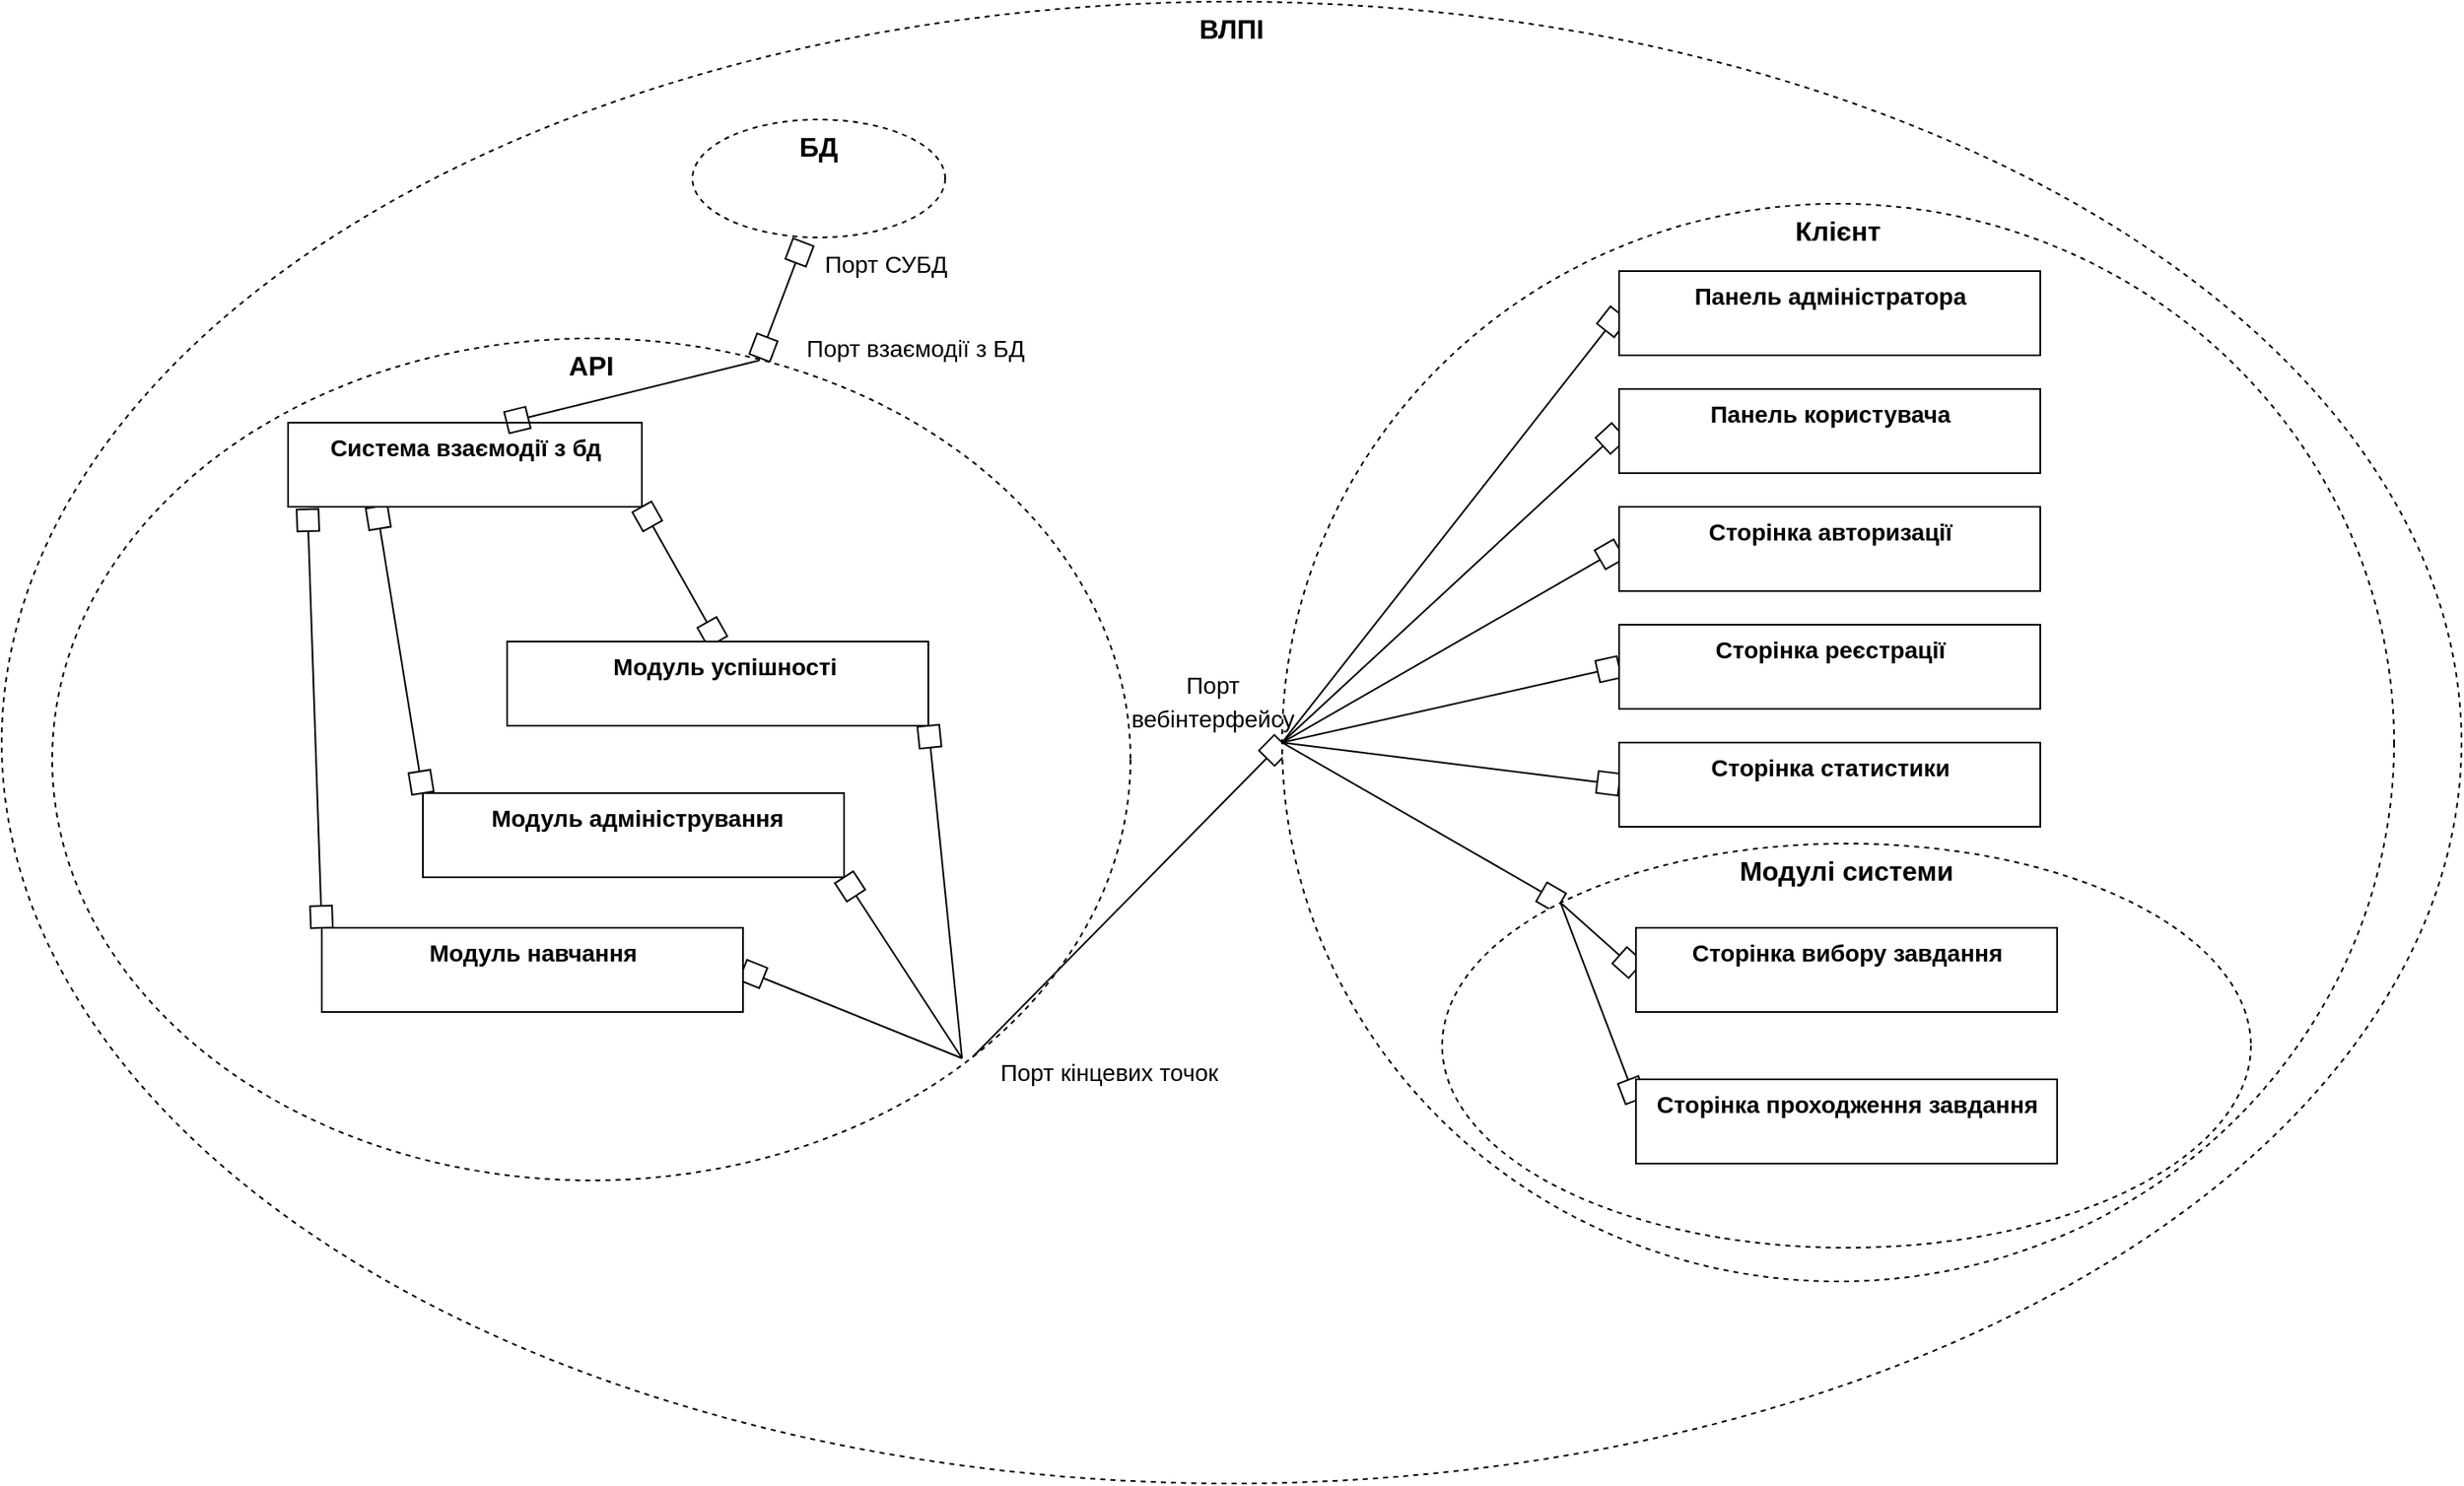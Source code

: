 <mxfile version="15.7.3" type="device"><diagram id="s3mQmUap0qagvyHShHsz" name="Page-1"><mxGraphModel dx="1550" dy="1092" grid="1" gridSize="10" guides="1" tooltips="1" connect="1" arrows="1" fold="1" page="1" pageScale="1" pageWidth="827" pageHeight="1169" math="0" shadow="0"><root><mxCell id="0"/><mxCell id="1" parent="0"/><mxCell id="JQNxY-Q83lAgs4rsE9M6-2" value="&lt;b&gt;&lt;font style=&quot;font-size: 16px&quot;&gt;ВЛПІ&lt;/font&gt;&lt;/b&gt;" style="ellipse;whiteSpace=wrap;html=1;dashed=1;verticalAlign=top;" parent="1" vertex="1"><mxGeometry x="10" y="50" width="1460" height="880" as="geometry"/></mxCell><mxCell id="JQNxY-Q83lAgs4rsE9M6-13" style="edgeStyle=none;rounded=0;orthogonalLoop=1;jettySize=auto;html=1;exitX=0.439;exitY=1.041;exitDx=0;exitDy=0;entryX=0.656;entryY=0.023;entryDx=0;entryDy=0;entryPerimeter=0;fontSize=16;endArrow=box;endFill=0;startArrow=box;startFill=0;strokeWidth=1;endSize=11;startSize=11;exitPerimeter=0;" parent="1" source="JQNxY-Q83lAgs4rsE9M6-3" target="JQNxY-Q83lAgs4rsE9M6-4" edge="1"><mxGeometry relative="1" as="geometry"/></mxCell><mxCell id="JQNxY-Q83lAgs4rsE9M6-3" value="&lt;b&gt;&lt;font style=&quot;font-size: 16px&quot;&gt;БД&lt;/font&gt;&lt;/b&gt;" style="ellipse;whiteSpace=wrap;html=1;dashed=1;verticalAlign=top;" parent="1" vertex="1"><mxGeometry x="420" y="120" width="150" height="70" as="geometry"/></mxCell><mxCell id="JQNxY-Q83lAgs4rsE9M6-4" value="&lt;b&gt;&lt;font style=&quot;font-size: 16px&quot;&gt;API&lt;/font&gt;&lt;/b&gt;" style="ellipse;whiteSpace=wrap;html=1;dashed=1;verticalAlign=top;" parent="1" vertex="1"><mxGeometry x="40" y="250" width="640" height="500" as="geometry"/></mxCell><mxCell id="JQNxY-Q83lAgs4rsE9M6-31" style="edgeStyle=none;rounded=0;orthogonalLoop=1;jettySize=auto;html=1;exitX=0;exitY=0.5;exitDx=0;exitDy=0;fontSize=16;startArrow=box;startFill=0;endArrow=none;endFill=0;startSize=11;endSize=11;strokeWidth=1;entryX=1;entryY=1;entryDx=0;entryDy=0;" parent="1" source="JQNxY-Q83lAgs4rsE9M6-5" target="JQNxY-Q83lAgs4rsE9M6-4" edge="1"><mxGeometry relative="1" as="geometry"><mxPoint x="590" y="670" as="targetPoint"/></mxGeometry></mxCell><mxCell id="JQNxY-Q83lAgs4rsE9M6-5" value="&lt;b&gt;&lt;font style=&quot;font-size: 16px&quot;&gt;Клієнт&lt;/font&gt;&lt;/b&gt;" style="ellipse;whiteSpace=wrap;html=1;dashed=1;verticalAlign=top;" parent="1" vertex="1"><mxGeometry x="770" y="170" width="660" height="640" as="geometry"/></mxCell><mxCell id="JQNxY-Q83lAgs4rsE9M6-16" style="edgeStyle=none;rounded=0;orthogonalLoop=1;jettySize=auto;html=1;exitX=1;exitY=1;exitDx=0;exitDy=0;entryX=0.5;entryY=0;entryDx=0;entryDy=0;fontSize=16;startArrow=box;startFill=0;endArrow=box;endFill=0;startSize=11;endSize=11;strokeWidth=1;" parent="1" source="JQNxY-Q83lAgs4rsE9M6-7" target="JQNxY-Q83lAgs4rsE9M6-8" edge="1"><mxGeometry relative="1" as="geometry"/></mxCell><mxCell id="JQNxY-Q83lAgs4rsE9M6-18" style="edgeStyle=none;rounded=0;orthogonalLoop=1;jettySize=auto;html=1;exitX=0.25;exitY=1;exitDx=0;exitDy=0;entryX=0;entryY=0;entryDx=0;entryDy=0;fontSize=16;startArrow=box;startFill=0;endArrow=box;endFill=0;startSize=11;endSize=11;strokeWidth=1;" parent="1" source="JQNxY-Q83lAgs4rsE9M6-7" target="JQNxY-Q83lAgs4rsE9M6-10" edge="1"><mxGeometry relative="1" as="geometry"/></mxCell><mxCell id="JQNxY-Q83lAgs4rsE9M6-19" style="edgeStyle=none;rounded=0;orthogonalLoop=1;jettySize=auto;html=1;exitX=0.055;exitY=1.029;exitDx=0;exitDy=0;entryX=0;entryY=0;entryDx=0;entryDy=0;fontSize=16;startArrow=box;startFill=0;endArrow=box;endFill=0;startSize=11;endSize=11;strokeWidth=1;exitPerimeter=0;" parent="1" source="JQNxY-Q83lAgs4rsE9M6-7" target="JQNxY-Q83lAgs4rsE9M6-11" edge="1"><mxGeometry relative="1" as="geometry"/></mxCell><mxCell id="JQNxY-Q83lAgs4rsE9M6-7" value="&lt;b&gt;Система взаємодії з бд&lt;/b&gt;" style="html=1;fontSize=14;verticalAlign=top;" parent="1" vertex="1"><mxGeometry x="180" y="300" width="210" height="50" as="geometry"/></mxCell><mxCell id="JQNxY-Q83lAgs4rsE9M6-27" style="edgeStyle=none;rounded=0;orthogonalLoop=1;jettySize=auto;html=1;exitX=1;exitY=1;exitDx=0;exitDy=0;fontSize=16;startArrow=box;startFill=0;endArrow=none;endFill=0;startSize=11;endSize=11;strokeWidth=1;entryX=0;entryY=0.25;entryDx=0;entryDy=0;" parent="1" source="JQNxY-Q83lAgs4rsE9M6-8" edge="1" target="JQNxY-Q83lAgs4rsE9M6-49"><mxGeometry relative="1" as="geometry"><mxPoint x="590" y="660" as="targetPoint"/></mxGeometry></mxCell><mxCell id="JQNxY-Q83lAgs4rsE9M6-8" value="&lt;b&gt;&amp;nbsp; Модуль успішності&lt;/b&gt;" style="html=1;fontSize=14;verticalAlign=top;" parent="1" vertex="1"><mxGeometry x="310" y="430" width="250" height="50" as="geometry"/></mxCell><mxCell id="JQNxY-Q83lAgs4rsE9M6-29" style="edgeStyle=none;rounded=0;orthogonalLoop=1;jettySize=auto;html=1;exitX=1;exitY=1;exitDx=0;exitDy=0;fontSize=16;startArrow=box;startFill=0;endArrow=none;endFill=0;startSize=11;endSize=11;strokeWidth=1;entryX=0;entryY=0.25;entryDx=0;entryDy=0;" parent="1" source="JQNxY-Q83lAgs4rsE9M6-10" edge="1" target="JQNxY-Q83lAgs4rsE9M6-49"><mxGeometry relative="1" as="geometry"><mxPoint x="580" y="670" as="targetPoint"/></mxGeometry></mxCell><mxCell id="JQNxY-Q83lAgs4rsE9M6-10" value="&lt;b&gt;&amp;nbsp;Модуль адміністрування&lt;/b&gt;" style="html=1;fontSize=14;verticalAlign=top;" parent="1" vertex="1"><mxGeometry x="260" y="520" width="250" height="50" as="geometry"/></mxCell><mxCell id="JQNxY-Q83lAgs4rsE9M6-30" style="edgeStyle=none;rounded=0;orthogonalLoop=1;jettySize=auto;html=1;exitX=1;exitY=0.5;exitDx=0;exitDy=0;fontSize=16;startArrow=box;startFill=0;endArrow=none;endFill=0;startSize=11;endSize=11;strokeWidth=1;entryX=0;entryY=0.25;entryDx=0;entryDy=0;" parent="1" source="JQNxY-Q83lAgs4rsE9M6-11" edge="1" target="JQNxY-Q83lAgs4rsE9M6-49"><mxGeometry relative="1" as="geometry"><mxPoint x="580" y="670" as="targetPoint"/></mxGeometry></mxCell><mxCell id="JQNxY-Q83lAgs4rsE9M6-11" value="&lt;b&gt;Модуль навчання&lt;/b&gt;" style="html=1;fontSize=14;verticalAlign=top;" parent="1" vertex="1"><mxGeometry x="200" y="600" width="250" height="50" as="geometry"/></mxCell><mxCell id="JQNxY-Q83lAgs4rsE9M6-14" style="edgeStyle=none;rounded=0;orthogonalLoop=1;jettySize=auto;html=1;entryX=0.618;entryY=0;entryDx=0;entryDy=0;fontSize=16;endArrow=box;endFill=0;startArrow=none;startFill=0;strokeWidth=1;endSize=11;startSize=11;exitX=0.656;exitY=0.026;exitDx=0;exitDy=0;exitPerimeter=0;entryPerimeter=0;" parent="1" source="JQNxY-Q83lAgs4rsE9M6-4" target="JQNxY-Q83lAgs4rsE9M6-7" edge="1"><mxGeometry relative="1" as="geometry"><mxPoint x="460" y="220" as="sourcePoint"/><mxPoint x="469.84" y="241.5" as="targetPoint"/></mxGeometry></mxCell><mxCell id="JQNxY-Q83lAgs4rsE9M6-40" style="edgeStyle=none;rounded=0;orthogonalLoop=1;jettySize=auto;html=1;exitX=0;exitY=0.5;exitDx=0;exitDy=0;entryX=0;entryY=0.5;entryDx=0;entryDy=0;fontSize=16;startArrow=box;startFill=0;endArrow=none;endFill=0;startSize=11;endSize=11;strokeWidth=1;" parent="1" source="JQNxY-Q83lAgs4rsE9M6-32" target="JQNxY-Q83lAgs4rsE9M6-5" edge="1"><mxGeometry relative="1" as="geometry"/></mxCell><mxCell id="JQNxY-Q83lAgs4rsE9M6-32" value="&lt;b&gt;Панель адміністратора&lt;/b&gt;" style="html=1;fontSize=14;verticalAlign=top;" parent="1" vertex="1"><mxGeometry x="970" y="210" width="250" height="50" as="geometry"/></mxCell><mxCell id="JQNxY-Q83lAgs4rsE9M6-41" style="edgeStyle=none;rounded=0;orthogonalLoop=1;jettySize=auto;html=1;exitX=0;exitY=0.5;exitDx=0;exitDy=0;entryX=0;entryY=0.5;entryDx=0;entryDy=0;fontSize=16;startArrow=box;startFill=0;endArrow=none;endFill=0;startSize=11;endSize=11;strokeWidth=1;" parent="1" source="JQNxY-Q83lAgs4rsE9M6-33" target="JQNxY-Q83lAgs4rsE9M6-5" edge="1"><mxGeometry relative="1" as="geometry"/></mxCell><mxCell id="JQNxY-Q83lAgs4rsE9M6-33" value="&lt;b&gt;Панель користувача&lt;/b&gt;" style="html=1;fontSize=14;verticalAlign=top;" parent="1" vertex="1"><mxGeometry x="970" y="280" width="250" height="50" as="geometry"/></mxCell><mxCell id="JQNxY-Q83lAgs4rsE9M6-42" style="edgeStyle=none;rounded=0;orthogonalLoop=1;jettySize=auto;html=1;exitX=0;exitY=0.5;exitDx=0;exitDy=0;entryX=0;entryY=0.5;entryDx=0;entryDy=0;fontSize=16;startArrow=box;startFill=0;endArrow=none;endFill=0;startSize=11;endSize=11;strokeWidth=1;" parent="1" source="JQNxY-Q83lAgs4rsE9M6-34" target="JQNxY-Q83lAgs4rsE9M6-5" edge="1"><mxGeometry relative="1" as="geometry"/></mxCell><mxCell id="JQNxY-Q83lAgs4rsE9M6-34" value="&lt;b&gt;Сторінка авторизації&lt;/b&gt;" style="html=1;fontSize=14;verticalAlign=top;" parent="1" vertex="1"><mxGeometry x="970" y="350" width="250" height="50" as="geometry"/></mxCell><mxCell id="JQNxY-Q83lAgs4rsE9M6-43" style="edgeStyle=none;rounded=0;orthogonalLoop=1;jettySize=auto;html=1;exitX=0;exitY=0.5;exitDx=0;exitDy=0;entryX=0;entryY=0.5;entryDx=0;entryDy=0;fontSize=16;startArrow=box;startFill=0;endArrow=none;endFill=0;startSize=11;endSize=11;strokeWidth=1;" parent="1" source="JQNxY-Q83lAgs4rsE9M6-35" target="JQNxY-Q83lAgs4rsE9M6-5" edge="1"><mxGeometry relative="1" as="geometry"/></mxCell><mxCell id="JQNxY-Q83lAgs4rsE9M6-35" value="&lt;b&gt;Сторінка реєстрації&lt;/b&gt;" style="html=1;fontSize=14;verticalAlign=top;" parent="1" vertex="1"><mxGeometry x="970" y="420" width="250" height="50" as="geometry"/></mxCell><mxCell id="JQNxY-Q83lAgs4rsE9M6-44" style="edgeStyle=none;rounded=0;orthogonalLoop=1;jettySize=auto;html=1;exitX=0;exitY=0;exitDx=0;exitDy=0;fontSize=16;startArrow=box;startFill=0;endArrow=none;endFill=0;startSize=11;endSize=11;strokeWidth=1;" parent="1" source="JQNxY-Q83lAgs4rsE9M6-36" edge="1"><mxGeometry relative="1" as="geometry"><mxPoint x="770" y="490" as="targetPoint"/></mxGeometry></mxCell><mxCell id="JQNxY-Q83lAgs4rsE9M6-36" value="&lt;font size=&quot;3&quot;&gt;&lt;b&gt;Модулі системи&lt;/b&gt;&lt;/font&gt;" style="ellipse;whiteSpace=wrap;html=1;dashed=1;verticalAlign=top;" parent="1" vertex="1"><mxGeometry x="865" y="550" width="480" height="240" as="geometry"/></mxCell><mxCell id="JQNxY-Q83lAgs4rsE9M6-45" style="edgeStyle=none;rounded=0;orthogonalLoop=1;jettySize=auto;html=1;exitX=0;exitY=0.5;exitDx=0;exitDy=0;entryX=0;entryY=0;entryDx=0;entryDy=0;fontSize=16;startArrow=box;startFill=0;endArrow=none;endFill=0;startSize=11;endSize=11;strokeWidth=1;" parent="1" source="JQNxY-Q83lAgs4rsE9M6-38" target="JQNxY-Q83lAgs4rsE9M6-36" edge="1"><mxGeometry relative="1" as="geometry"/></mxCell><mxCell id="JQNxY-Q83lAgs4rsE9M6-38" value="&lt;b&gt;Сторінка вибору завдання&lt;/b&gt;" style="html=1;fontSize=14;verticalAlign=top;" parent="1" vertex="1"><mxGeometry x="980" y="600" width="250" height="50" as="geometry"/></mxCell><mxCell id="JQNxY-Q83lAgs4rsE9M6-46" style="edgeStyle=none;rounded=0;orthogonalLoop=1;jettySize=auto;html=1;exitX=0;exitY=0.25;exitDx=0;exitDy=0;fontSize=16;startArrow=box;startFill=0;endArrow=none;endFill=0;startSize=11;endSize=11;strokeWidth=1;entryX=0;entryY=0;entryDx=0;entryDy=0;" parent="1" source="JQNxY-Q83lAgs4rsE9M6-39" target="JQNxY-Q83lAgs4rsE9M6-36" edge="1"><mxGeometry relative="1" as="geometry"><mxPoint x="940" y="580" as="targetPoint"/></mxGeometry></mxCell><mxCell id="JQNxY-Q83lAgs4rsE9M6-39" value="&lt;b&gt;Сторінка проходження завдання&lt;/b&gt;" style="html=1;fontSize=14;verticalAlign=top;" parent="1" vertex="1"><mxGeometry x="980" y="690" width="250" height="50" as="geometry"/></mxCell><mxCell id="JQNxY-Q83lAgs4rsE9M6-47" value="&lt;span style=&quot;font-size: 14px&quot;&gt;Порт СУБД&lt;/span&gt;" style="text;html=1;strokeColor=none;fillColor=none;align=center;verticalAlign=middle;whiteSpace=wrap;rounded=0;fontSize=16;" parent="1" vertex="1"><mxGeometry x="490" y="190" width="90" height="30" as="geometry"/></mxCell><mxCell id="JQNxY-Q83lAgs4rsE9M6-48" value="&lt;span style=&quot;font-size: 14px&quot;&gt;Порт взаємодії з БД&lt;/span&gt;" style="text;html=1;strokeColor=none;fillColor=none;align=center;verticalAlign=middle;whiteSpace=wrap;rounded=0;fontSize=16;" parent="1" vertex="1"><mxGeometry x="465" y="240" width="175" height="30" as="geometry"/></mxCell><mxCell id="JQNxY-Q83lAgs4rsE9M6-49" value="&lt;span style=&quot;font-size: 14px&quot;&gt;Порт кінцевих точок&lt;/span&gt;" style="text;html=1;strokeColor=none;fillColor=none;align=center;verticalAlign=middle;whiteSpace=wrap;rounded=0;fontSize=16;" parent="1" vertex="1"><mxGeometry x="580" y="670" width="175" height="30" as="geometry"/></mxCell><mxCell id="JQNxY-Q83lAgs4rsE9M6-50" value="&lt;span style=&quot;font-size: 14px&quot;&gt;Порт &lt;br&gt;вебінтерфейсу&lt;/span&gt;" style="text;html=1;strokeColor=none;fillColor=none;align=center;verticalAlign=middle;whiteSpace=wrap;rounded=0;fontSize=16;" parent="1" vertex="1"><mxGeometry x="660" y="450" width="138" height="30" as="geometry"/></mxCell><mxCell id="JQNxY-Q83lAgs4rsE9M6-52" style="edgeStyle=none;rounded=0;orthogonalLoop=1;jettySize=auto;html=1;exitX=0;exitY=0.5;exitDx=0;exitDy=0;entryX=0;entryY=0.5;entryDx=0;entryDy=0;fontSize=14;startArrow=box;startFill=0;endArrow=none;endFill=0;startSize=11;endSize=11;strokeWidth=1;" parent="1" source="JQNxY-Q83lAgs4rsE9M6-51" target="JQNxY-Q83lAgs4rsE9M6-5" edge="1"><mxGeometry relative="1" as="geometry"/></mxCell><mxCell id="JQNxY-Q83lAgs4rsE9M6-51" value="&lt;b&gt;Сторінка статистики&lt;/b&gt;" style="html=1;fontSize=14;verticalAlign=top;" parent="1" vertex="1"><mxGeometry x="970" y="490" width="250" height="50" as="geometry"/></mxCell></root></mxGraphModel></diagram></mxfile>